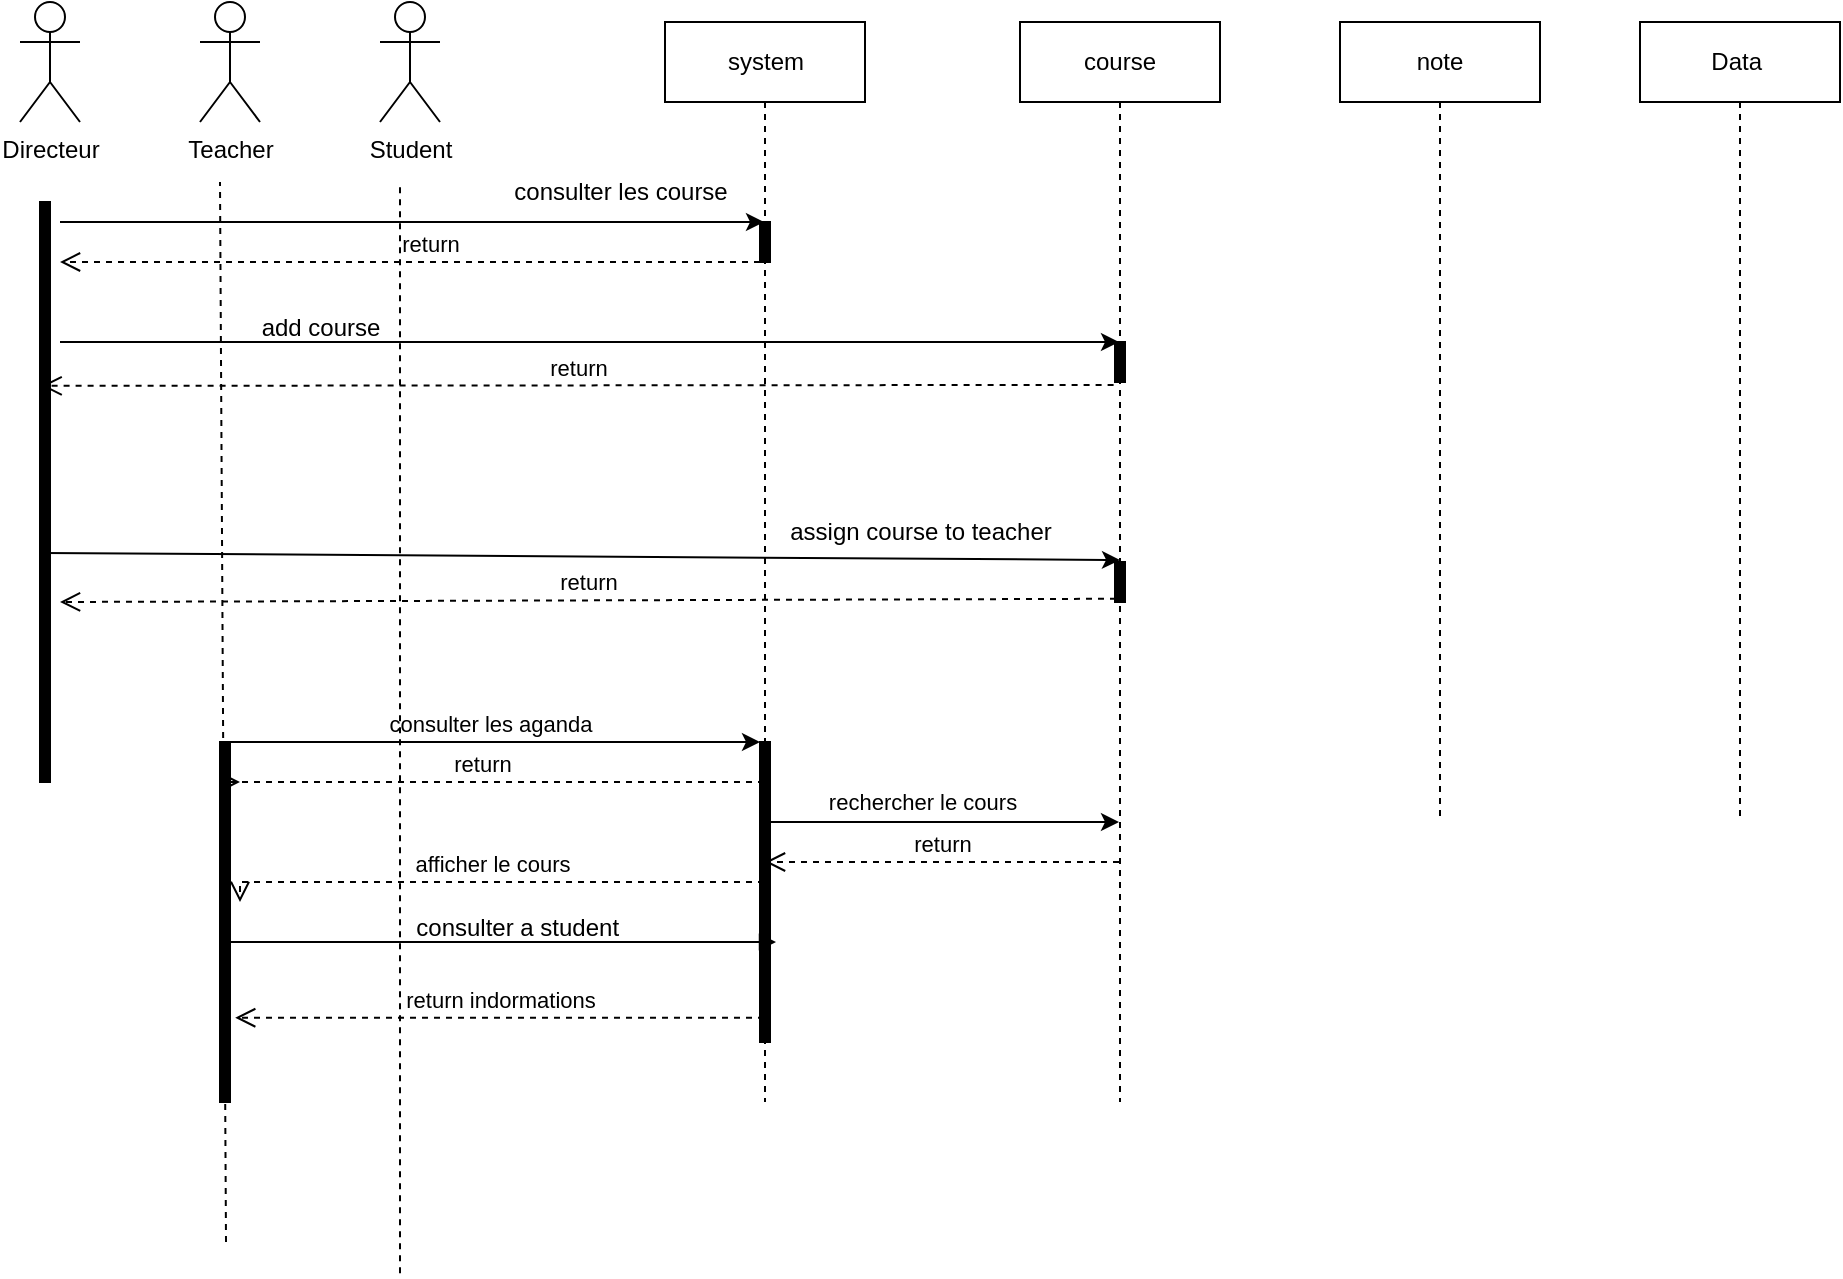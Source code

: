 <mxfile version="24.7.6">
  <diagram name="Page-1" id="DKGAmTH7IYVnLwG2p-rW">
    <mxGraphModel dx="1050" dy="565" grid="1" gridSize="10" guides="1" tooltips="1" connect="1" arrows="1" fold="1" page="1" pageScale="1" pageWidth="2339" pageHeight="3300" math="0" shadow="0">
      <root>
        <mxCell id="0" />
        <mxCell id="1" parent="0" />
        <mxCell id="i1B-f_vfJnyZmSTUSLFz-1" value="Directeur" style="shape=umlActor;verticalLabelPosition=bottom;verticalAlign=top;html=1;outlineConnect=0;" parent="1" vertex="1">
          <mxGeometry x="40" y="30" width="30" height="60" as="geometry" />
        </mxCell>
        <mxCell id="i1B-f_vfJnyZmSTUSLFz-9" value="course" style="shape=umlLifeline;perimeter=lifelinePerimeter;whiteSpace=wrap;html=1;container=1;dropTarget=0;collapsible=0;recursiveResize=0;outlineConnect=0;portConstraint=eastwest;newEdgeStyle={&quot;edgeStyle&quot;:&quot;elbowEdgeStyle&quot;,&quot;elbow&quot;:&quot;vertical&quot;,&quot;curved&quot;:0,&quot;rounded&quot;:0};" parent="1" vertex="1">
          <mxGeometry x="540" y="40" width="100" height="540" as="geometry" />
        </mxCell>
        <mxCell id="i1B-f_vfJnyZmSTUSLFz-12" value="note" style="shape=umlLifeline;perimeter=lifelinePerimeter;whiteSpace=wrap;html=1;container=1;dropTarget=0;collapsible=0;recursiveResize=0;outlineConnect=0;portConstraint=eastwest;newEdgeStyle={&quot;edgeStyle&quot;:&quot;elbowEdgeStyle&quot;,&quot;elbow&quot;:&quot;vertical&quot;,&quot;curved&quot;:0,&quot;rounded&quot;:0};" parent="1" vertex="1">
          <mxGeometry x="700" y="40" width="100" height="400" as="geometry" />
        </mxCell>
        <mxCell id="i1B-f_vfJnyZmSTUSLFz-13" value="" style="html=1;points=[];perimeter=orthogonalPerimeter;fillColor=strokeColor;" parent="1" vertex="1">
          <mxGeometry x="50" y="130" width="5" height="290" as="geometry" />
        </mxCell>
        <mxCell id="i1B-f_vfJnyZmSTUSLFz-15" value="return" style="endArrow=open;startArrow=none;endFill=0;startFill=0;endSize=8;html=1;verticalAlign=bottom;dashed=1;labelBackgroundColor=none;rounded=0;" parent="1" source="i1B-f_vfJnyZmSTUSLFz-23" edge="1">
          <mxGeometry x="-0.053" width="160" relative="1" as="geometry">
            <mxPoint x="90" y="230" as="sourcePoint" />
            <mxPoint x="60" y="160" as="targetPoint" />
            <mxPoint as="offset" />
          </mxGeometry>
        </mxCell>
        <mxCell id="i1B-f_vfJnyZmSTUSLFz-17" value="" style="endArrow=classic;html=1;rounded=0;" parent="1" target="i1B-f_vfJnyZmSTUSLFz-9" edge="1">
          <mxGeometry width="50" height="50" relative="1" as="geometry">
            <mxPoint x="60" y="200" as="sourcePoint" />
            <mxPoint x="240" y="210" as="targetPoint" />
            <Array as="points">
              <mxPoint x="200" y="200" />
            </Array>
          </mxGeometry>
        </mxCell>
        <mxCell id="i1B-f_vfJnyZmSTUSLFz-18" value="add course" style="text;html=1;align=center;verticalAlign=middle;resizable=0;points=[];autosize=1;strokeColor=none;fillColor=none;" parent="1" vertex="1">
          <mxGeometry x="150" y="178" width="80" height="30" as="geometry" />
        </mxCell>
        <mxCell id="i1B-f_vfJnyZmSTUSLFz-19" value="" style="html=1;points=[];perimeter=orthogonalPerimeter;fillColor=strokeColor;align=left;verticalAlign=top;spacingLeft=10;" parent="1" vertex="1">
          <mxGeometry x="587.5" y="200" width="5" height="20" as="geometry" />
        </mxCell>
        <mxCell id="i1B-f_vfJnyZmSTUSLFz-20" value="" style="endArrow=classic;html=1;rounded=0;" parent="1" target="OpkuWLpWqErTyJCGgItU-1" edge="1">
          <mxGeometry width="50" height="50" relative="1" as="geometry">
            <mxPoint x="60" y="140" as="sourcePoint" />
            <mxPoint x="180" y="140" as="targetPoint" />
            <Array as="points" />
          </mxGeometry>
        </mxCell>
        <mxCell id="i1B-f_vfJnyZmSTUSLFz-22" value="return" style="endArrow=open;startArrow=none;endFill=0;startFill=0;endSize=8;html=1;verticalAlign=bottom;dashed=1;labelBackgroundColor=none;rounded=0;exitX=-0.14;exitY=1.073;exitDx=0;exitDy=0;exitPerimeter=0;entryX=0.16;entryY=0.317;entryDx=0;entryDy=0;entryPerimeter=0;" parent="1" source="i1B-f_vfJnyZmSTUSLFz-19" target="i1B-f_vfJnyZmSTUSLFz-13" edge="1">
          <mxGeometry width="160" relative="1" as="geometry">
            <mxPoint x="170" y="180" as="sourcePoint" />
            <mxPoint x="60" y="231" as="targetPoint" />
          </mxGeometry>
        </mxCell>
        <mxCell id="i1B-f_vfJnyZmSTUSLFz-23" value="" style="html=1;points=[];perimeter=orthogonalPerimeter;fillColor=strokeColor;" parent="1" vertex="1">
          <mxGeometry x="410" y="140" width="5" height="20" as="geometry" />
        </mxCell>
        <mxCell id="i1B-f_vfJnyZmSTUSLFz-27" value="" style="endArrow=classic;html=1;rounded=0;exitX=0.32;exitY=0.605;exitDx=0;exitDy=0;exitPerimeter=0;entryX=0.5;entryY=-0.05;entryDx=0;entryDy=0;entryPerimeter=0;" parent="1" source="i1B-f_vfJnyZmSTUSLFz-13" target="i1B-f_vfJnyZmSTUSLFz-30" edge="1">
          <mxGeometry width="50" height="50" relative="1" as="geometry">
            <mxPoint x="64" y="165" as="sourcePoint" />
            <mxPoint x="729.5" y="305.45" as="targetPoint" />
          </mxGeometry>
        </mxCell>
        <mxCell id="i1B-f_vfJnyZmSTUSLFz-28" value="assign course to teacher" style="text;html=1;align=center;verticalAlign=middle;resizable=0;points=[];autosize=1;strokeColor=none;fillColor=none;" parent="1" vertex="1">
          <mxGeometry x="415" y="280" width="150" height="30" as="geometry" />
        </mxCell>
        <mxCell id="i1B-f_vfJnyZmSTUSLFz-30" value="" style="html=1;points=[];perimeter=orthogonalPerimeter;fillColor=strokeColor;" parent="1" vertex="1">
          <mxGeometry x="587.5" y="310" width="5" height="20" as="geometry" />
        </mxCell>
        <mxCell id="i1B-f_vfJnyZmSTUSLFz-31" value="return" style="endArrow=open;startArrow=none;endFill=0;startFill=0;endSize=8;html=1;verticalAlign=bottom;dashed=1;labelBackgroundColor=none;rounded=0;exitX=0.1;exitY=0.919;exitDx=0;exitDy=0;exitPerimeter=0;" parent="1" source="i1B-f_vfJnyZmSTUSLFz-30" edge="1">
          <mxGeometry width="160" relative="1" as="geometry">
            <mxPoint x="410" y="340" as="sourcePoint" />
            <mxPoint x="60" y="330" as="targetPoint" />
          </mxGeometry>
        </mxCell>
        <mxCell id="Xz6Ck8s1d1qLKp3yGDno-1" value="" style="endArrow=classic;html=1;rounded=0;" parent="1" edge="1">
          <mxGeometry width="50" height="50" relative="1" as="geometry">
            <mxPoint x="140" y="400" as="sourcePoint" />
            <mxPoint x="410" y="400" as="targetPoint" />
          </mxGeometry>
        </mxCell>
        <mxCell id="OpkuWLpWqErTyJCGgItU-14" value="consulter les aganda" style="edgeLabel;html=1;align=center;verticalAlign=middle;resizable=0;points=[];" vertex="1" connectable="0" parent="Xz6Ck8s1d1qLKp3yGDno-1">
          <mxGeometry x="-0.004" y="9" relative="1" as="geometry">
            <mxPoint as="offset" />
          </mxGeometry>
        </mxCell>
        <mxCell id="Xz6Ck8s1d1qLKp3yGDno-2" value="" style="html=1;points=[];perimeter=orthogonalPerimeter;fillColor=strokeColor;" parent="1" vertex="1">
          <mxGeometry x="410" y="400" width="5" height="20" as="geometry" />
        </mxCell>
        <mxCell id="Xz6Ck8s1d1qLKp3yGDno-3" value="return" style="endArrow=open;startArrow=none;endFill=0;startFill=0;endSize=8;html=1;verticalAlign=bottom;dashed=1;labelBackgroundColor=none;rounded=0;" parent="1" source="OpkuWLpWqErTyJCGgItU-1" edge="1">
          <mxGeometry width="160" relative="1" as="geometry">
            <mxPoint x="488" y="338" as="sourcePoint" />
            <mxPoint x="150" y="420" as="targetPoint" />
            <Array as="points">
              <mxPoint x="140" y="420" />
            </Array>
          </mxGeometry>
        </mxCell>
        <mxCell id="OpkuWLpWqErTyJCGgItU-1" value="system" style="shape=umlLifeline;perimeter=lifelinePerimeter;whiteSpace=wrap;html=1;container=1;dropTarget=0;collapsible=0;recursiveResize=0;outlineConnect=0;portConstraint=eastwest;newEdgeStyle={&quot;edgeStyle&quot;:&quot;elbowEdgeStyle&quot;,&quot;elbow&quot;:&quot;vertical&quot;,&quot;curved&quot;:0,&quot;rounded&quot;:0};" vertex="1" parent="1">
          <mxGeometry x="362.5" y="40" width="100" height="540" as="geometry" />
        </mxCell>
        <mxCell id="OpkuWLpWqErTyJCGgItU-5" value="consulter les course" style="text;html=1;align=center;verticalAlign=middle;resizable=0;points=[];autosize=1;strokeColor=none;fillColor=none;" vertex="1" parent="1">
          <mxGeometry x="275" y="110" width="130" height="30" as="geometry" />
        </mxCell>
        <mxCell id="OpkuWLpWqErTyJCGgItU-7" value="Data&amp;nbsp;" style="shape=umlLifeline;perimeter=lifelinePerimeter;whiteSpace=wrap;html=1;container=1;dropTarget=0;collapsible=0;recursiveResize=0;outlineConnect=0;portConstraint=eastwest;newEdgeStyle={&quot;edgeStyle&quot;:&quot;elbowEdgeStyle&quot;,&quot;elbow&quot;:&quot;vertical&quot;,&quot;curved&quot;:0,&quot;rounded&quot;:0};" vertex="1" parent="1">
          <mxGeometry x="850" y="40" width="100" height="400" as="geometry" />
        </mxCell>
        <mxCell id="OpkuWLpWqErTyJCGgItU-8" value="Student" style="shape=umlActor;verticalLabelPosition=bottom;verticalAlign=top;html=1;outlineConnect=0;" vertex="1" parent="1">
          <mxGeometry x="220" y="30" width="30" height="60" as="geometry" />
        </mxCell>
        <mxCell id="OpkuWLpWqErTyJCGgItU-10" value="Teacher" style="shape=umlActor;verticalLabelPosition=bottom;verticalAlign=top;html=1;outlineConnect=0;" vertex="1" parent="1">
          <mxGeometry x="130" y="30" width="30" height="60" as="geometry" />
        </mxCell>
        <mxCell id="OpkuWLpWqErTyJCGgItU-11" value="" style="endArrow=none;dashed=1;html=1;rounded=0;" edge="1" parent="1">
          <mxGeometry width="50" height="50" relative="1" as="geometry">
            <mxPoint x="143" y="650" as="sourcePoint" />
            <mxPoint x="140" y="120" as="targetPoint" />
          </mxGeometry>
        </mxCell>
        <mxCell id="OpkuWLpWqErTyJCGgItU-13" value="" style="endArrow=none;dashed=1;html=1;rounded=0;" edge="1" parent="1" target="OpkuWLpWqErTyJCGgItU-12">
          <mxGeometry width="50" height="50" relative="1" as="geometry">
            <mxPoint x="140" y="440" as="sourcePoint" />
            <mxPoint x="140" y="120" as="targetPoint" />
          </mxGeometry>
        </mxCell>
        <mxCell id="OpkuWLpWqErTyJCGgItU-12" value="" style="html=1;points=[];perimeter=orthogonalPerimeter;fillColor=strokeColor;" vertex="1" parent="1">
          <mxGeometry x="140" y="400" width="5" height="180" as="geometry" />
        </mxCell>
        <mxCell id="OpkuWLpWqErTyJCGgItU-20" value="" style="html=1;points=[];perimeter=orthogonalPerimeter;fillColor=strokeColor;" vertex="1" parent="1">
          <mxGeometry x="410" y="420" width="5" height="130" as="geometry" />
        </mxCell>
        <mxCell id="OpkuWLpWqErTyJCGgItU-21" value="" style="endArrow=classic;html=1;rounded=0;" edge="1" parent="1" source="OpkuWLpWqErTyJCGgItU-1" target="i1B-f_vfJnyZmSTUSLFz-9">
          <mxGeometry width="50" height="50" relative="1" as="geometry">
            <mxPoint x="550" y="570" as="sourcePoint" />
            <mxPoint x="600" y="520" as="targetPoint" />
            <Array as="points">
              <mxPoint x="500" y="440" />
            </Array>
          </mxGeometry>
        </mxCell>
        <mxCell id="OpkuWLpWqErTyJCGgItU-22" value="rechercher le cours" style="edgeLabel;html=1;align=center;verticalAlign=middle;resizable=0;points=[];" vertex="1" connectable="0" parent="OpkuWLpWqErTyJCGgItU-21">
          <mxGeometry x="0.086" y="-4" relative="1" as="geometry">
            <mxPoint x="-18" y="-14" as="offset" />
          </mxGeometry>
        </mxCell>
        <mxCell id="OpkuWLpWqErTyJCGgItU-24" value="return" style="endArrow=open;startArrow=none;endFill=0;startFill=0;endSize=8;html=1;verticalAlign=bottom;dashed=1;labelBackgroundColor=none;rounded=0;" edge="1" parent="1" source="i1B-f_vfJnyZmSTUSLFz-9" target="OpkuWLpWqErTyJCGgItU-1">
          <mxGeometry width="160" relative="1" as="geometry">
            <mxPoint x="500" y="550" as="sourcePoint" />
            <mxPoint x="660" y="550" as="targetPoint" />
            <Array as="points">
              <mxPoint x="500" y="460" />
            </Array>
          </mxGeometry>
        </mxCell>
        <mxCell id="OpkuWLpWqErTyJCGgItU-25" value="afficher le cours" style="endArrow=open;startArrow=none;endFill=0;startFill=0;endSize=8;html=1;verticalAlign=bottom;dashed=1;labelBackgroundColor=none;rounded=0;" edge="1" parent="1" source="OpkuWLpWqErTyJCGgItU-1">
          <mxGeometry width="160" relative="1" as="geometry">
            <mxPoint x="500" y="550" as="sourcePoint" />
            <mxPoint x="150" y="480" as="targetPoint" />
            <Array as="points">
              <mxPoint x="280" y="470" />
              <mxPoint x="150" y="470" />
            </Array>
          </mxGeometry>
        </mxCell>
        <mxCell id="OpkuWLpWqErTyJCGgItU-28" value="" style="html=1;verticalAlign=bottom;labelBackgroundColor=none;endArrow=block;endFill=1;rounded=0;" edge="1" parent="1">
          <mxGeometry width="160" relative="1" as="geometry">
            <mxPoint x="140" y="500" as="sourcePoint" />
            <mxPoint x="418" y="500" as="targetPoint" />
            <Array as="points">
              <mxPoint x="210" y="500" />
              <mxPoint x="266" y="500" />
              <mxPoint x="376" y="500" />
            </Array>
          </mxGeometry>
        </mxCell>
        <mxCell id="OpkuWLpWqErTyJCGgItU-29" value="consulter a student&amp;nbsp;" style="text;html=1;align=center;verticalAlign=middle;resizable=0;points=[];autosize=1;strokeColor=none;fillColor=none;" vertex="1" parent="1">
          <mxGeometry x="225" y="478" width="130" height="30" as="geometry" />
        </mxCell>
        <mxCell id="OpkuWLpWqErTyJCGgItU-30" value="return indormations" style="endArrow=open;startArrow=none;endFill=0;startFill=0;endSize=8;html=1;verticalAlign=bottom;dashed=1;labelBackgroundColor=none;rounded=0;entryX=1.52;entryY=0.766;entryDx=0;entryDy=0;entryPerimeter=0;" edge="1" parent="1" source="OpkuWLpWqErTyJCGgItU-1" target="OpkuWLpWqErTyJCGgItU-12">
          <mxGeometry width="160" relative="1" as="geometry">
            <mxPoint x="500" y="350" as="sourcePoint" />
            <mxPoint x="660" y="350" as="targetPoint" />
          </mxGeometry>
        </mxCell>
        <mxCell id="OpkuWLpWqErTyJCGgItU-31" value="" style="endArrow=none;dashed=1;html=1;rounded=0;" edge="1" parent="1">
          <mxGeometry width="50" height="50" relative="1" as="geometry">
            <mxPoint x="230" y="665.6" as="sourcePoint" />
            <mxPoint x="230" y="120" as="targetPoint" />
          </mxGeometry>
        </mxCell>
      </root>
    </mxGraphModel>
  </diagram>
</mxfile>
